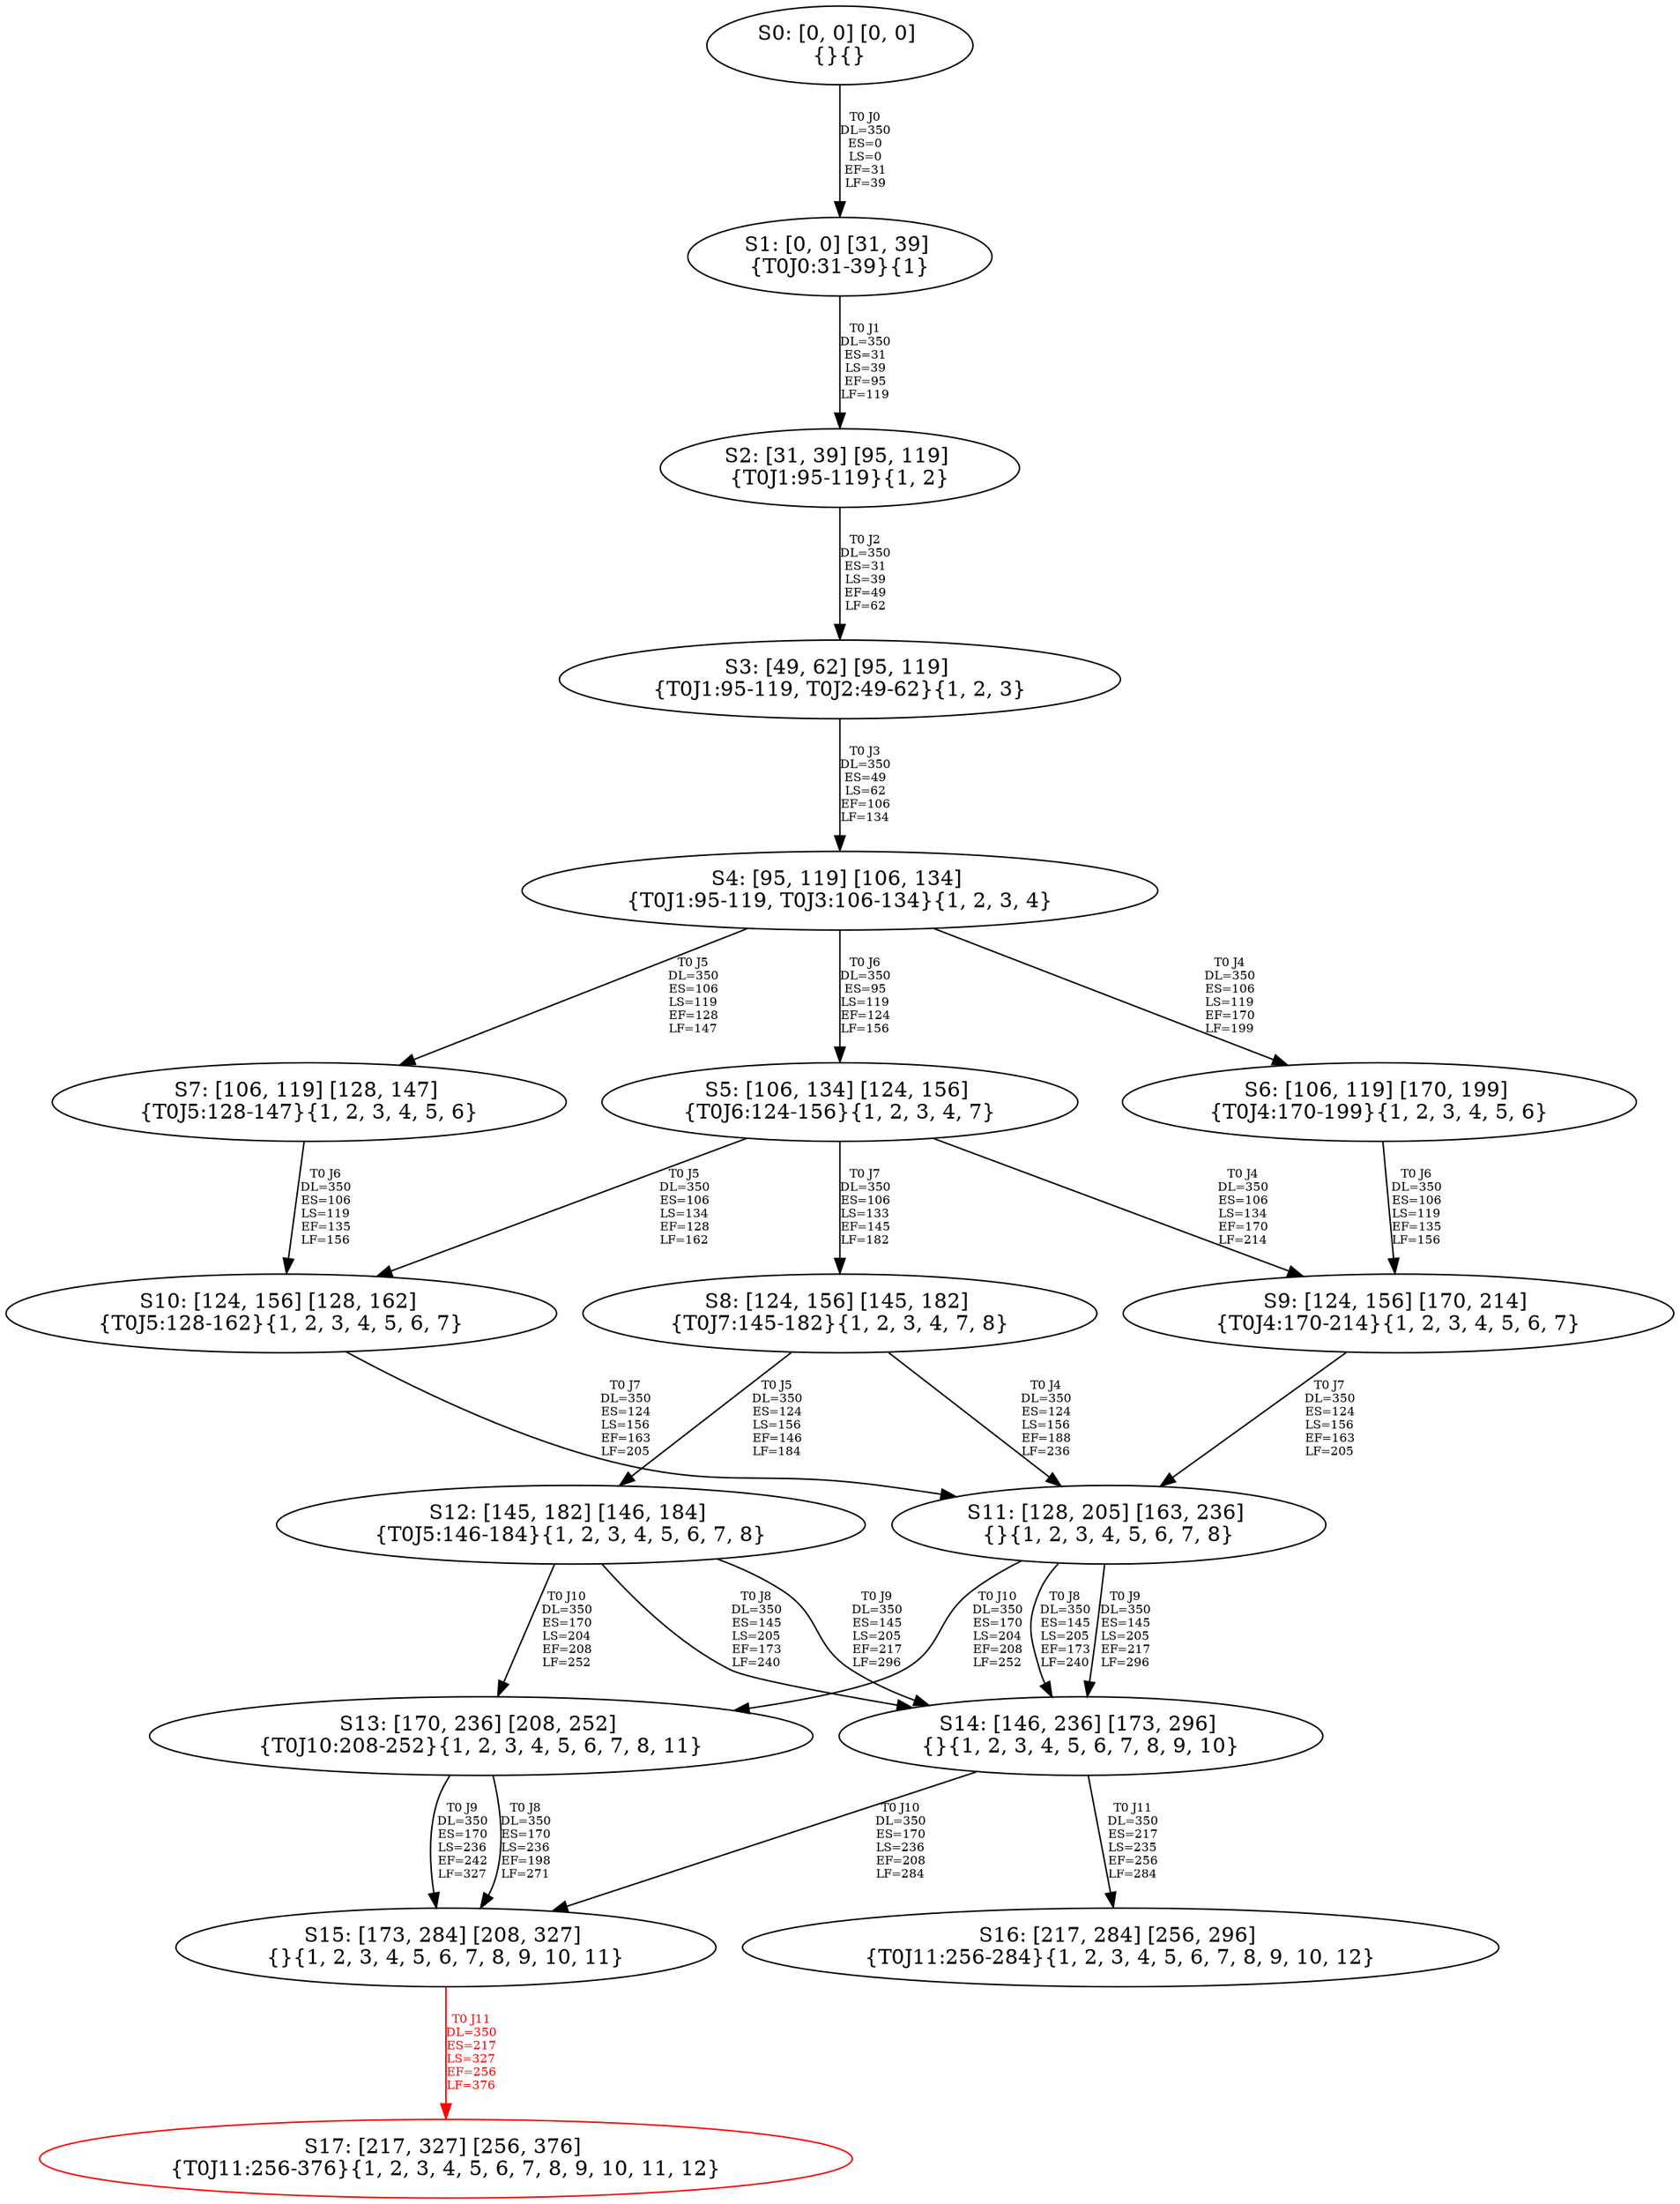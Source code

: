 digraph {
	S0[label="S0: [0, 0] [0, 0] \n{}{}"];
	S1[label="S1: [0, 0] [31, 39] \n{T0J0:31-39}{1}"];
	S2[label="S2: [31, 39] [95, 119] \n{T0J1:95-119}{1, 2}"];
	S3[label="S3: [49, 62] [95, 119] \n{T0J1:95-119, T0J2:49-62}{1, 2, 3}"];
	S4[label="S4: [95, 119] [106, 134] \n{T0J1:95-119, T0J3:106-134}{1, 2, 3, 4}"];
	S5[label="S5: [106, 134] [124, 156] \n{T0J6:124-156}{1, 2, 3, 4, 7}"];
	S6[label="S6: [106, 119] [170, 199] \n{T0J4:170-199}{1, 2, 3, 4, 5, 6}"];
	S7[label="S7: [106, 119] [128, 147] \n{T0J5:128-147}{1, 2, 3, 4, 5, 6}"];
	S8[label="S8: [124, 156] [145, 182] \n{T0J7:145-182}{1, 2, 3, 4, 7, 8}"];
	S9[label="S9: [124, 156] [170, 214] \n{T0J4:170-214}{1, 2, 3, 4, 5, 6, 7}"];
	S10[label="S10: [124, 156] [128, 162] \n{T0J5:128-162}{1, 2, 3, 4, 5, 6, 7}"];
	S11[label="S11: [128, 205] [163, 236] \n{}{1, 2, 3, 4, 5, 6, 7, 8}"];
	S12[label="S12: [145, 182] [146, 184] \n{T0J5:146-184}{1, 2, 3, 4, 5, 6, 7, 8}"];
	S13[label="S13: [170, 236] [208, 252] \n{T0J10:208-252}{1, 2, 3, 4, 5, 6, 7, 8, 11}"];
	S14[label="S14: [146, 236] [173, 296] \n{}{1, 2, 3, 4, 5, 6, 7, 8, 9, 10}"];
	S15[label="S15: [173, 284] [208, 327] \n{}{1, 2, 3, 4, 5, 6, 7, 8, 9, 10, 11}"];
	S16[label="S16: [217, 284] [256, 296] \n{T0J11:256-284}{1, 2, 3, 4, 5, 6, 7, 8, 9, 10, 12}"];
	S17[label="S17: [217, 327] [256, 376] \n{T0J11:256-376}{1, 2, 3, 4, 5, 6, 7, 8, 9, 10, 11, 12}"];
	S0 -> S1[label="T0 J0\nDL=350\nES=0\nLS=0\nEF=31\nLF=39",fontsize=8];
	S1 -> S2[label="T0 J1\nDL=350\nES=31\nLS=39\nEF=95\nLF=119",fontsize=8];
	S2 -> S3[label="T0 J2\nDL=350\nES=31\nLS=39\nEF=49\nLF=62",fontsize=8];
	S3 -> S4[label="T0 J3\nDL=350\nES=49\nLS=62\nEF=106\nLF=134",fontsize=8];
	S4 -> S6[label="T0 J4\nDL=350\nES=106\nLS=119\nEF=170\nLF=199",fontsize=8];
	S4 -> S7[label="T0 J5\nDL=350\nES=106\nLS=119\nEF=128\nLF=147",fontsize=8];
	S4 -> S5[label="T0 J6\nDL=350\nES=95\nLS=119\nEF=124\nLF=156",fontsize=8];
	S5 -> S9[label="T0 J4\nDL=350\nES=106\nLS=134\nEF=170\nLF=214",fontsize=8];
	S5 -> S10[label="T0 J5\nDL=350\nES=106\nLS=134\nEF=128\nLF=162",fontsize=8];
	S5 -> S8[label="T0 J7\nDL=350\nES=106\nLS=133\nEF=145\nLF=182",fontsize=8];
	S6 -> S9[label="T0 J6\nDL=350\nES=106\nLS=119\nEF=135\nLF=156",fontsize=8];
	S7 -> S10[label="T0 J6\nDL=350\nES=106\nLS=119\nEF=135\nLF=156",fontsize=8];
	S8 -> S11[label="T0 J4\nDL=350\nES=124\nLS=156\nEF=188\nLF=236",fontsize=8];
	S8 -> S12[label="T0 J5\nDL=350\nES=124\nLS=156\nEF=146\nLF=184",fontsize=8];
	S9 -> S11[label="T0 J7\nDL=350\nES=124\nLS=156\nEF=163\nLF=205",fontsize=8];
	S10 -> S11[label="T0 J7\nDL=350\nES=124\nLS=156\nEF=163\nLF=205",fontsize=8];
	S11 -> S14[label="T0 J8\nDL=350\nES=145\nLS=205\nEF=173\nLF=240",fontsize=8];
	S11 -> S14[label="T0 J9\nDL=350\nES=145\nLS=205\nEF=217\nLF=296",fontsize=8];
	S11 -> S13[label="T0 J10\nDL=350\nES=170\nLS=204\nEF=208\nLF=252",fontsize=8];
	S12 -> S14[label="T0 J8\nDL=350\nES=145\nLS=205\nEF=173\nLF=240",fontsize=8];
	S12 -> S14[label="T0 J9\nDL=350\nES=145\nLS=205\nEF=217\nLF=296",fontsize=8];
	S12 -> S13[label="T0 J10\nDL=350\nES=170\nLS=204\nEF=208\nLF=252",fontsize=8];
	S13 -> S15[label="T0 J8\nDL=350\nES=170\nLS=236\nEF=198\nLF=271",fontsize=8];
	S13 -> S15[label="T0 J9\nDL=350\nES=170\nLS=236\nEF=242\nLF=327",fontsize=8];
	S14 -> S15[label="T0 J10\nDL=350\nES=170\nLS=236\nEF=208\nLF=284",fontsize=8];
	S14 -> S16[label="T0 J11\nDL=350\nES=217\nLS=235\nEF=256\nLF=284",fontsize=8];
	S15 -> S17[label="T0 J11\nDL=350\nES=217\nLS=327\nEF=256\nLF=376",color=Red,fontcolor=Red,fontsize=8];
S17[color=Red];
}
